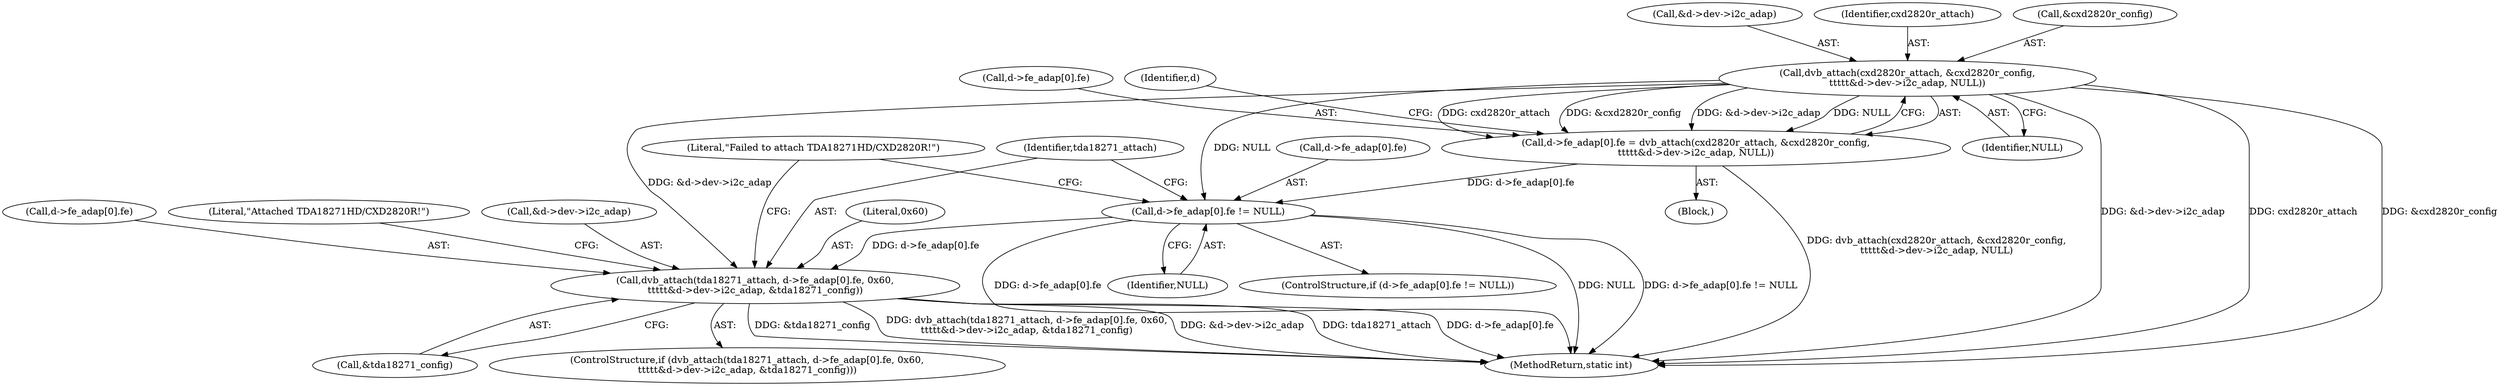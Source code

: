 digraph "1_linux_606142af57dad981b78707234cfbd15f9f7b7125_3@pointer" {
"1000239" [label="(Call,dvb_attach(cxd2820r_attach, &cxd2820r_config,\n\t\t\t\t\t&d->dev->i2c_adap, NULL))"];
"1000231" [label="(Call,d->fe_adap[0].fe = dvb_attach(cxd2820r_attach, &cxd2820r_config,\n\t\t\t\t\t&d->dev->i2c_adap, NULL))"];
"1000251" [label="(Call,d->fe_adap[0].fe != NULL)"];
"1000262" [label="(Call,dvb_attach(tda18271_attach, d->fe_adap[0].fe, 0x60,\n\t\t\t\t\t&d->dev->i2c_adap, &tda18271_config))"];
"1000278" [label="(Call,&tda18271_config)"];
"1000250" [label="(ControlStructure,if (d->fe_adap[0].fe != NULL))"];
"1000243" [label="(Call,&d->dev->i2c_adap)"];
"1000232" [label="(Call,d->fe_adap[0].fe)"];
"1000252" [label="(Call,d->fe_adap[0].fe)"];
"1000249" [label="(Identifier,NULL)"];
"1000286" [label="(Literal,\"Failed to attach TDA18271HD/CXD2820R!\")"];
"1000251" [label="(Call,d->fe_adap[0].fe != NULL)"];
"1000290" [label="(MethodReturn,static int)"];
"1000271" [label="(Literal,0x60)"];
"1000264" [label="(Call,d->fe_adap[0].fe)"];
"1000240" [label="(Identifier,cxd2820r_attach)"];
"1000255" [label="(Identifier,d)"];
"1000102" [label="(Block,)"];
"1000282" [label="(Literal,\"Attached TDA18271HD/CXD2820R!\")"];
"1000241" [label="(Call,&cxd2820r_config)"];
"1000272" [label="(Call,&d->dev->i2c_adap)"];
"1000263" [label="(Identifier,tda18271_attach)"];
"1000261" [label="(ControlStructure,if (dvb_attach(tda18271_attach, d->fe_adap[0].fe, 0x60,\n\t\t\t\t\t&d->dev->i2c_adap, &tda18271_config)))"];
"1000231" [label="(Call,d->fe_adap[0].fe = dvb_attach(cxd2820r_attach, &cxd2820r_config,\n\t\t\t\t\t&d->dev->i2c_adap, NULL))"];
"1000259" [label="(Identifier,NULL)"];
"1000262" [label="(Call,dvb_attach(tda18271_attach, d->fe_adap[0].fe, 0x60,\n\t\t\t\t\t&d->dev->i2c_adap, &tda18271_config))"];
"1000239" [label="(Call,dvb_attach(cxd2820r_attach, &cxd2820r_config,\n\t\t\t\t\t&d->dev->i2c_adap, NULL))"];
"1000239" -> "1000231"  [label="AST: "];
"1000239" -> "1000249"  [label="CFG: "];
"1000240" -> "1000239"  [label="AST: "];
"1000241" -> "1000239"  [label="AST: "];
"1000243" -> "1000239"  [label="AST: "];
"1000249" -> "1000239"  [label="AST: "];
"1000231" -> "1000239"  [label="CFG: "];
"1000239" -> "1000290"  [label="DDG: &d->dev->i2c_adap"];
"1000239" -> "1000290"  [label="DDG: cxd2820r_attach"];
"1000239" -> "1000290"  [label="DDG: &cxd2820r_config"];
"1000239" -> "1000231"  [label="DDG: cxd2820r_attach"];
"1000239" -> "1000231"  [label="DDG: &cxd2820r_config"];
"1000239" -> "1000231"  [label="DDG: &d->dev->i2c_adap"];
"1000239" -> "1000231"  [label="DDG: NULL"];
"1000239" -> "1000251"  [label="DDG: NULL"];
"1000239" -> "1000262"  [label="DDG: &d->dev->i2c_adap"];
"1000231" -> "1000102"  [label="AST: "];
"1000232" -> "1000231"  [label="AST: "];
"1000255" -> "1000231"  [label="CFG: "];
"1000231" -> "1000290"  [label="DDG: dvb_attach(cxd2820r_attach, &cxd2820r_config,\n\t\t\t\t\t&d->dev->i2c_adap, NULL)"];
"1000231" -> "1000251"  [label="DDG: d->fe_adap[0].fe"];
"1000251" -> "1000250"  [label="AST: "];
"1000251" -> "1000259"  [label="CFG: "];
"1000252" -> "1000251"  [label="AST: "];
"1000259" -> "1000251"  [label="AST: "];
"1000263" -> "1000251"  [label="CFG: "];
"1000286" -> "1000251"  [label="CFG: "];
"1000251" -> "1000290"  [label="DDG: NULL"];
"1000251" -> "1000290"  [label="DDG: d->fe_adap[0].fe != NULL"];
"1000251" -> "1000290"  [label="DDG: d->fe_adap[0].fe"];
"1000251" -> "1000262"  [label="DDG: d->fe_adap[0].fe"];
"1000262" -> "1000261"  [label="AST: "];
"1000262" -> "1000278"  [label="CFG: "];
"1000263" -> "1000262"  [label="AST: "];
"1000264" -> "1000262"  [label="AST: "];
"1000271" -> "1000262"  [label="AST: "];
"1000272" -> "1000262"  [label="AST: "];
"1000278" -> "1000262"  [label="AST: "];
"1000282" -> "1000262"  [label="CFG: "];
"1000286" -> "1000262"  [label="CFG: "];
"1000262" -> "1000290"  [label="DDG: tda18271_attach"];
"1000262" -> "1000290"  [label="DDG: d->fe_adap[0].fe"];
"1000262" -> "1000290"  [label="DDG: &tda18271_config"];
"1000262" -> "1000290"  [label="DDG: dvb_attach(tda18271_attach, d->fe_adap[0].fe, 0x60,\n\t\t\t\t\t&d->dev->i2c_adap, &tda18271_config)"];
"1000262" -> "1000290"  [label="DDG: &d->dev->i2c_adap"];
}
